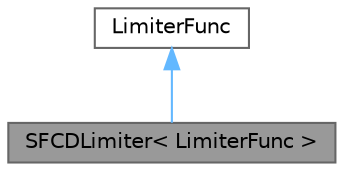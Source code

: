 digraph "SFCDLimiter&lt; LimiterFunc &gt;"
{
 // LATEX_PDF_SIZE
  bgcolor="transparent";
  edge [fontname=Helvetica,fontsize=10,labelfontname=Helvetica,labelfontsize=10];
  node [fontname=Helvetica,fontsize=10,shape=box,height=0.2,width=0.4];
  Node1 [id="Node000001",label="SFCDLimiter\< LimiterFunc \>",height=0.2,width=0.4,color="gray40", fillcolor="grey60", style="filled", fontcolor="black",tooltip="Class with limiter function which returns the limiter for the SFCD differencing scheme based on phict..."];
  Node2 -> Node1 [id="edge1_Node000001_Node000002",dir="back",color="steelblue1",style="solid",tooltip=" "];
  Node2 [id="Node000002",label="LimiterFunc",height=0.2,width=0.4,color="gray40", fillcolor="white", style="filled",tooltip=" "];
}
